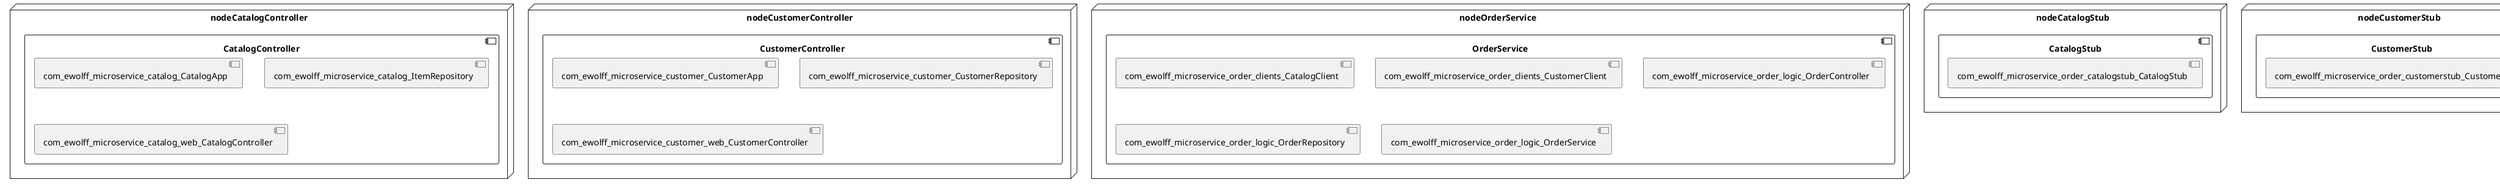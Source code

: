 @startuml
skinparam fixCircleLabelOverlapping true
skinparam componentStyle uml2
node nodeCatalogController {
component CatalogController {
[com_ewolff_microservice_catalog_CatalogApp] [[ewolff-microservice.system#_B6pnFMFwEe6Hso8gpbesSw]]
[com_ewolff_microservice_catalog_ItemRepository] [[ewolff-microservice.system#_B6pnFMFwEe6Hso8gpbesSw]]
[com_ewolff_microservice_catalog_web_CatalogController] [[ewolff-microservice.system#_B6pnFMFwEe6Hso8gpbesSw]]
}
}
node nodeCatalogStub {
component CatalogStub {
[com_ewolff_microservice_order_catalogstub_CatalogStub] [[ewolff-microservice.system#_B6pnFMFwEe6Hso8gpbesSw]]
}
}
node nodeCustomerController {
component CustomerController {
[com_ewolff_microservice_customer_CustomerApp] [[ewolff-microservice.system#_B6pnFMFwEe6Hso8gpbesSw]]
[com_ewolff_microservice_customer_CustomerRepository] [[ewolff-microservice.system#_B6pnFMFwEe6Hso8gpbesSw]]
[com_ewolff_microservice_customer_web_CustomerController] [[ewolff-microservice.system#_B6pnFMFwEe6Hso8gpbesSw]]
}
}
node nodeCustomerStub {
component CustomerStub {
[com_ewolff_microservice_order_customerstub_CustomerStub] [[ewolff-microservice.system#_B6pnFMFwEe6Hso8gpbesSw]]
}
}
node nodeOrderService {
component OrderService {
[com_ewolff_microservice_order_clients_CatalogClient] [[ewolff-microservice.system#_B6pnFMFwEe6Hso8gpbesSw]]
[com_ewolff_microservice_order_clients_CustomerClient] [[ewolff-microservice.system#_B6pnFMFwEe6Hso8gpbesSw]]
[com_ewolff_microservice_order_logic_OrderController] [[ewolff-microservice.system#_B6pnFMFwEe6Hso8gpbesSw]]
[com_ewolff_microservice_order_logic_OrderRepository] [[ewolff-microservice.system#_B6pnFMFwEe6Hso8gpbesSw]]
[com_ewolff_microservice_order_logic_OrderService] [[ewolff-microservice.system#_B6pnFMFwEe6Hso8gpbesSw]]
}
}

@enduml
